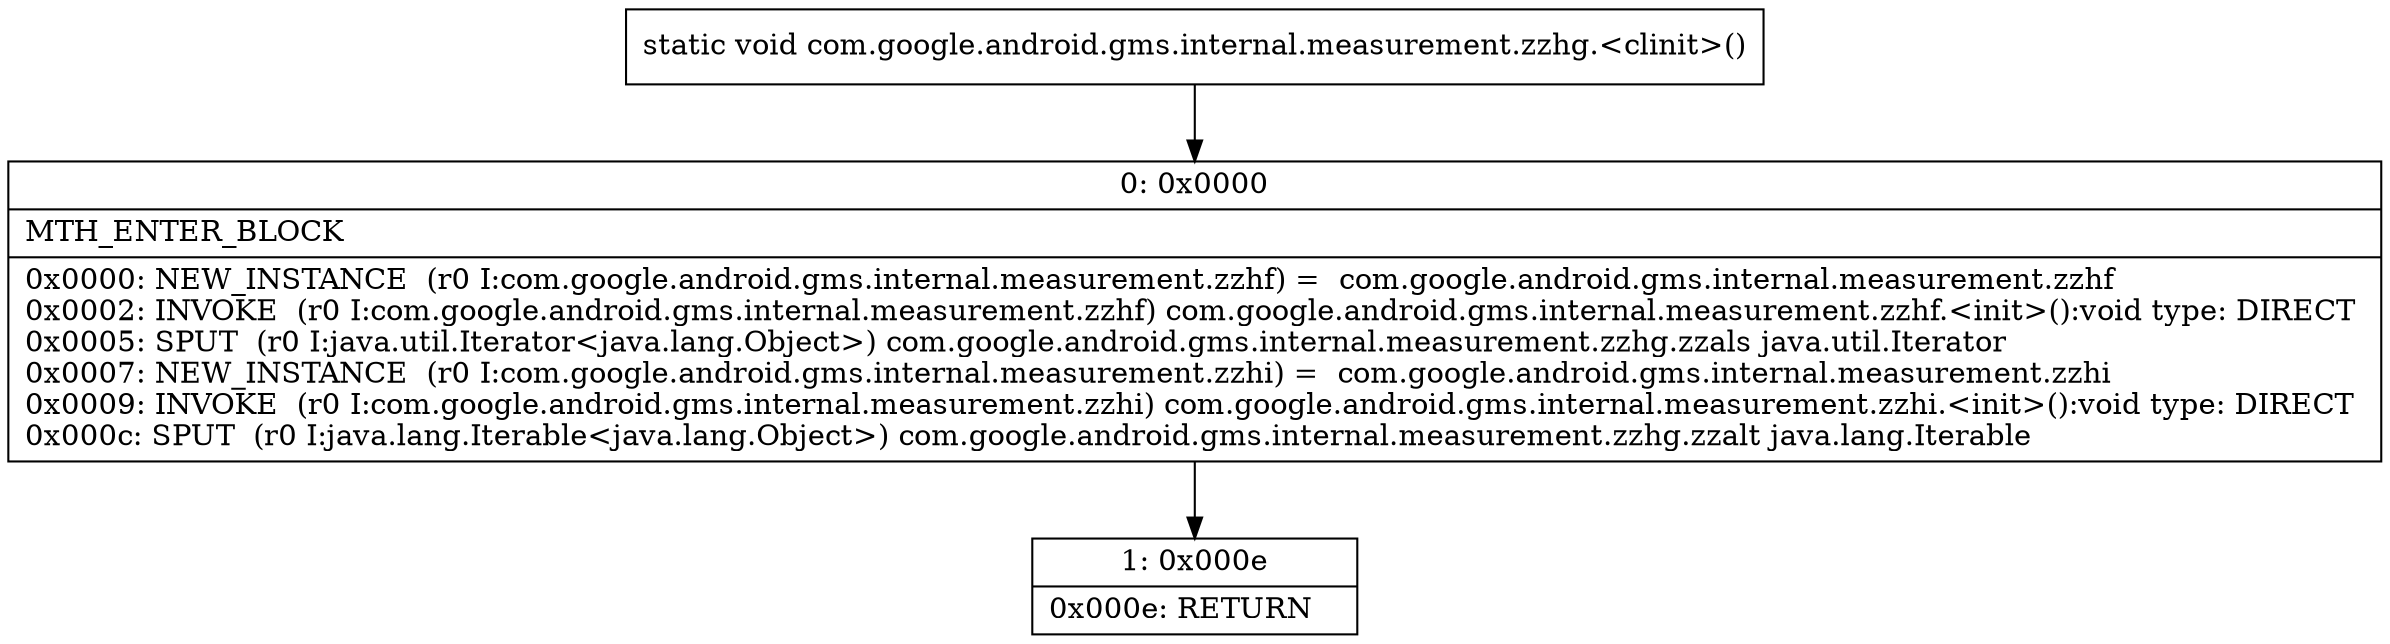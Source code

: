 digraph "CFG forcom.google.android.gms.internal.measurement.zzhg.\<clinit\>()V" {
Node_0 [shape=record,label="{0\:\ 0x0000|MTH_ENTER_BLOCK\l|0x0000: NEW_INSTANCE  (r0 I:com.google.android.gms.internal.measurement.zzhf) =  com.google.android.gms.internal.measurement.zzhf \l0x0002: INVOKE  (r0 I:com.google.android.gms.internal.measurement.zzhf) com.google.android.gms.internal.measurement.zzhf.\<init\>():void type: DIRECT \l0x0005: SPUT  (r0 I:java.util.Iterator\<java.lang.Object\>) com.google.android.gms.internal.measurement.zzhg.zzals java.util.Iterator \l0x0007: NEW_INSTANCE  (r0 I:com.google.android.gms.internal.measurement.zzhi) =  com.google.android.gms.internal.measurement.zzhi \l0x0009: INVOKE  (r0 I:com.google.android.gms.internal.measurement.zzhi) com.google.android.gms.internal.measurement.zzhi.\<init\>():void type: DIRECT \l0x000c: SPUT  (r0 I:java.lang.Iterable\<java.lang.Object\>) com.google.android.gms.internal.measurement.zzhg.zzalt java.lang.Iterable \l}"];
Node_1 [shape=record,label="{1\:\ 0x000e|0x000e: RETURN   \l}"];
MethodNode[shape=record,label="{static void com.google.android.gms.internal.measurement.zzhg.\<clinit\>() }"];
MethodNode -> Node_0;
Node_0 -> Node_1;
}


